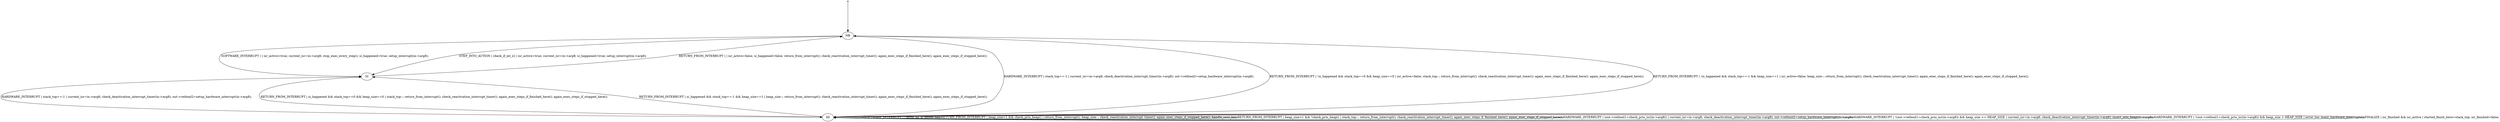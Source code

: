 digraph G {
  ranksep=2; // Increase vertical spacing between ranks
  nodesep=2; // Increase horizontal spacing between nodes
  "Start" [shape=point]; // Mark the initial node as a point
  "Start" -> "NB";

  "NB" -> "SI" [label="SOFTWARE_INTERRUPT | | isr_active=true; current_isr=in->arg8; stop_exec_every_step(); si_happened=true; setup_interrupt(in->arg8);"]
  "HI" -> "HI" [label="SOFTWARE_INTERRUPT | | error_no_si_inside_hi();"]

  "SI" -> "NB" [label="RETURN_FROM_INTERRUPT | | isr_active=false; si_happened=false; return_from_interrupt(); check_reactivation_interrupt_timer(); again_exec_steps_if_finished_here(); again_exec_steps_if_stopped_here();"]

  "HI" -> "NB" [label="RETURN_FROM_INTERRUPT | !si_happened && stack_top==0 && heap_size==0 | isr_active=false; stack_top--; return_from_interrupt(); check_reactivation_interrupt_timer(); again_exec_steps_if_finished_here(); again_exec_steps_if_stopped_here();"]
  "HI" -> "NB" [label="RETURN_FROM_INTERRUPT | !si_happened && stack_top==-1 && heap_size==1 | isr_active=false; heap_size--; return_from_interrupt(); check_reactivation_interrupt_timer(); again_exec_steps_if_finished_here(); again_exec_steps_if_stopped_here();"]

  "HI" -> "SI" [label="RETURN_FROM_INTERRUPT | si_happened && stack_top==0 && heap_size==0 | stack_top--; return_from_interrupt(); check_reactivation_interrupt_timer(); again_exec_steps_if_finished_here(); again_exec_steps_if_stopped_here();"]
  "HI" -> "SI" [label="RETURN_FROM_INTERRUPT | si_happened && stack_top==-1 && heap_size==1 | heap_size--; return_from_interrupt(); check_reactivation_interrupt_timer(); again_exec_steps_if_finished_here(); again_exec_steps_if_stopped_here();"]

  "HI" -> "HI" [label="RETURN_FROM_INTERRUPT | heap_size>1 && check_prio_heap() | return_from_interrupt(); heap_size--; check_reactivation_interrupt_timer(); again_exec_steps_if_stopped_here(); handle_next_hi();"]
  "HI" -> "HI" [label="RETURN_FROM_INTERRUPT | heap_size>1 && !check_prio_heap() | stack_top--; return_from_interrupt(); check_reactivation_interrupt_timer(); again_exec_steps_if_finished_here(); again_exec_steps_if_stopped_here();"]

  "NB" -> "HI" [label="HARDWARE_INTERRUPT | stack_top==-1 | current_isr=in->arg8; check_deactivation_interrupt_timer(in->arg8); out->retbool2=setup_hardware_interrupt(in->arg8);"]
  "SI" -> "HI" [label="HARDWARE_INTERRUPT | stack_top==-1 | current_isr=in->arg8; check_deactivation_interrupt_timer(in->arg8); out->retbool2=setup_hardware_interrupt(in->arg8);"]
  "HI" -> "HI" [label="HARDWARE_INTERRUPT | (out->retbool1=check_prio_isr(in->arg8)) | current_isr=in->arg8; check_deactivation_interrupt_timer(in->arg8); out->retbool2=setup_hardware_interrupt(in->arg8);"]
  "HI" -> "HI" [label="HARDWARE_INTERRUPT | !(out->retbool1=check_prio_isr(in->arg8)) && heap_size <= HEAP_SIZE | current_isr=in->arg8; check_deactivation_interrupt_timer(in->arg8); insert_into_heap(in->arg8);"]

  "HI" -> "HI" [label="HARDWARE_INTERRUPT | !(out->retbool1=check_prio_isr(in->arg8)) && heap_size > HEAP_SIZE | error_too_many_hardware_interrupts();"]

  "NB" -> "SI" [label="STEP_INTO_ACTION | check_if_int_i() | isr_active=true; current_isr=in->arg8; si_happened=true; setup_interrupt(in->arg8);"]
  "HI" -> "HI" [label="FINALIZE | isr_finished && isr_active | started_finish_here=stack_top; isr_finished=false;"]
}

// "HI" -> "HI" [label="SOFTWARE_INTERRUPT | stack_top>-1 | si_happened_here(); setup_interrupt();"]
// "HI" -> "HI" [label="RETURN_FROM_INTERRUPT | check_if_si_happened_here() | return_from_interrupt()"]
